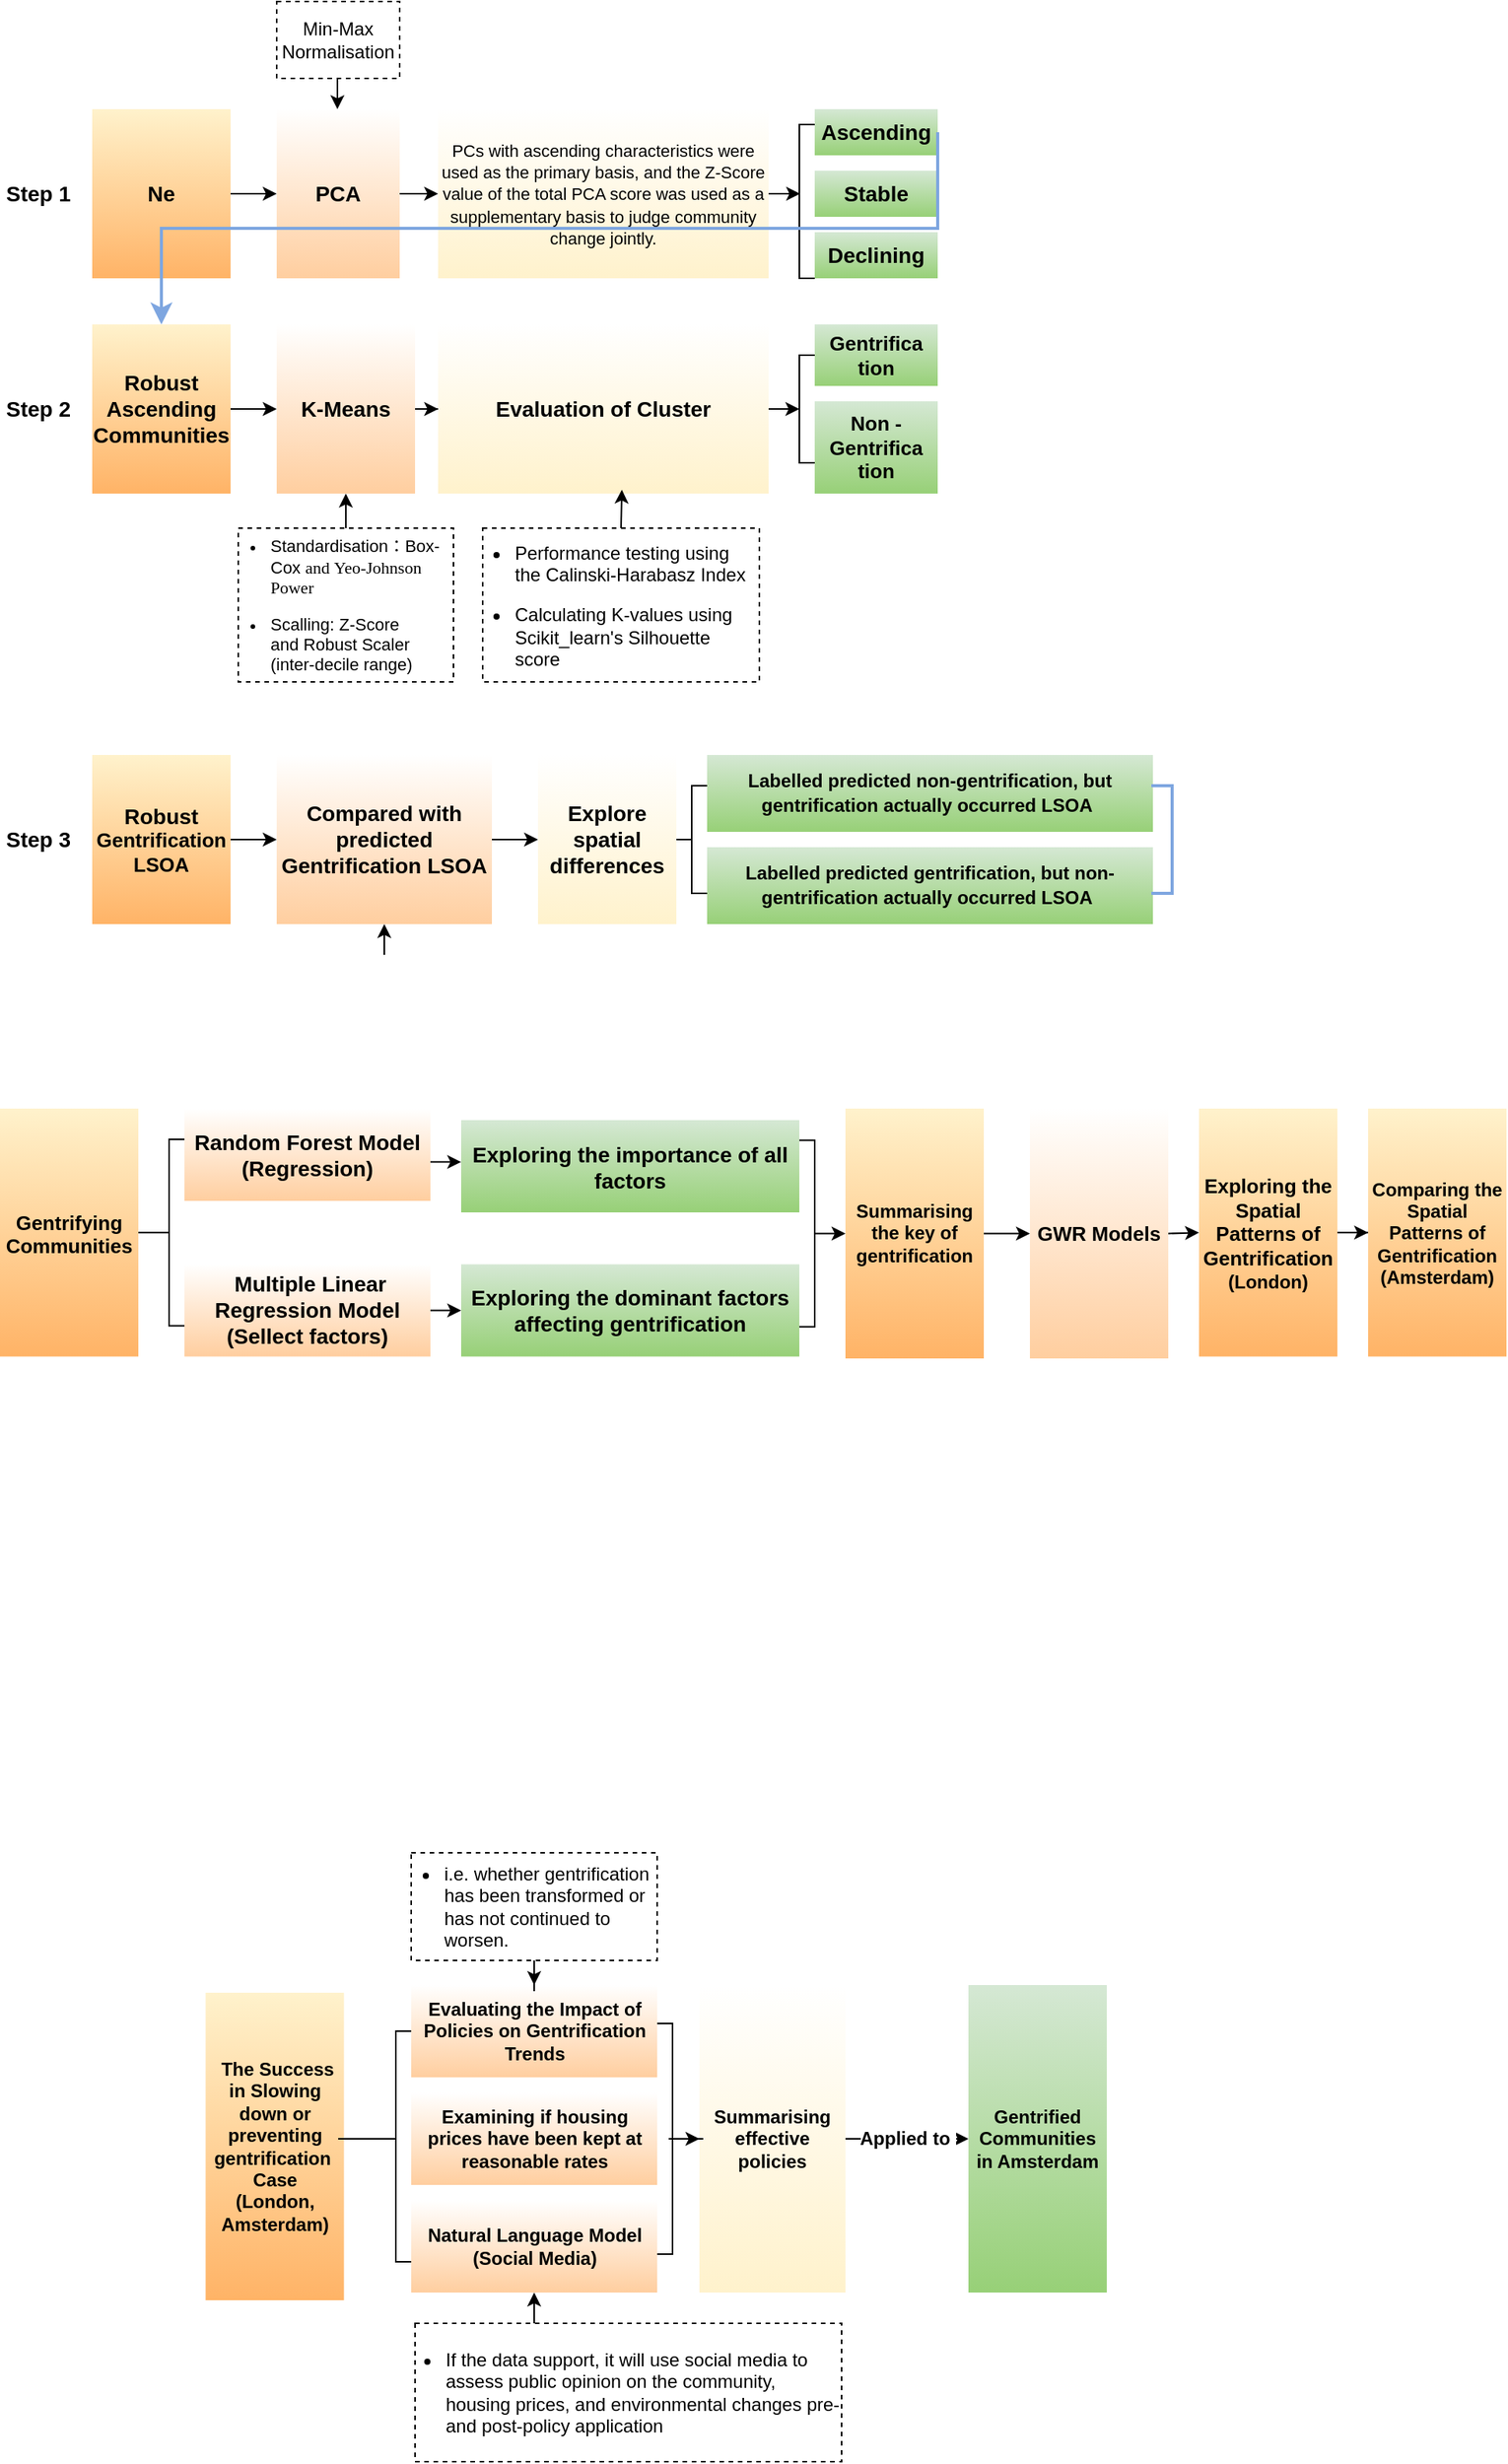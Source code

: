 <mxfile version="24.0.0" type="github">
  <diagram name="Page-1" id="gfQk49UszECdJ38JAOil">
    <mxGraphModel dx="886" dy="591" grid="1" gridSize="10" guides="1" tooltips="1" connect="1" arrows="1" fold="1" page="1" pageScale="1" pageWidth="827" pageHeight="1169" math="0" shadow="0">
      <root>
        <mxCell id="0" />
        <mxCell id="1" parent="0" />
        <mxCell id="fSdOAcniPO1_o1MMpahb-1" value="&lt;font style=&quot;font-size: 14px;&quot;&gt;&lt;b&gt;Step 1&lt;/b&gt;&lt;/font&gt;" style="rounded=0;whiteSpace=wrap;html=1;fillColor=none;strokeColor=none;" parent="1" vertex="1">
          <mxGeometry x="20" y="120" width="50" height="110" as="geometry" />
        </mxCell>
        <mxCell id="fSdOAcniPO1_o1MMpahb-2" value="&lt;font style=&quot;font-size: 14px;&quot;&gt;&lt;b&gt;Step 2&lt;/b&gt;&lt;/font&gt;" style="rounded=0;whiteSpace=wrap;html=1;fillColor=none;strokeColor=none;" parent="1" vertex="1">
          <mxGeometry x="20" y="260" width="50" height="110" as="geometry" />
        </mxCell>
        <mxCell id="fSdOAcniPO1_o1MMpahb-3" value="&lt;font style=&quot;font-size: 14px;&quot;&gt;&lt;b&gt;Step 3&lt;/b&gt;&lt;/font&gt;" style="rounded=0;whiteSpace=wrap;html=1;fillColor=none;strokeColor=none;" parent="1" vertex="1">
          <mxGeometry x="20" y="540" width="50" height="110" as="geometry" />
        </mxCell>
        <mxCell id="fSdOAcniPO1_o1MMpahb-4" value="&lt;span style=&quot;font-size: 14px;&quot;&gt;&lt;b&gt;&lt;font style=&quot;vertical-align: inherit;&quot;&gt;&lt;font style=&quot;vertical-align: inherit;&quot;&gt;Ne&lt;/font&gt;&lt;/font&gt;&lt;/b&gt;&lt;/span&gt;" style="rounded=0;whiteSpace=wrap;html=1;fillColor=#fff2cc;strokeColor=none;gradientColor=#FFB366;" parent="1" vertex="1">
          <mxGeometry x="80" y="120" width="90" height="110" as="geometry" />
        </mxCell>
        <mxCell id="fSdOAcniPO1_o1MMpahb-6" value="" style="edgeStyle=orthogonalEdgeStyle;rounded=0;orthogonalLoop=1;jettySize=auto;html=1;" parent="1" source="fSdOAcniPO1_o1MMpahb-4" edge="1">
          <mxGeometry relative="1" as="geometry">
            <mxPoint x="200" y="175" as="targetPoint" />
          </mxGeometry>
        </mxCell>
        <mxCell id="fSdOAcniPO1_o1MMpahb-7" value="" style="edgeStyle=orthogonalEdgeStyle;rounded=0;orthogonalLoop=1;jettySize=auto;html=1;" parent="1" edge="1">
          <mxGeometry relative="1" as="geometry">
            <mxPoint x="239.5" y="100" as="sourcePoint" />
            <mxPoint x="239.5" y="120" as="targetPoint" />
          </mxGeometry>
        </mxCell>
        <mxCell id="fSdOAcniPO1_o1MMpahb-8" value="&lt;div style=&quot;&quot;&gt;&lt;span style=&quot;background-color: initial;&quot;&gt;Min-Max Normalisation&lt;/span&gt;&lt;/div&gt;" style="rounded=0;whiteSpace=wrap;html=1;align=center;dashed=1;" parent="1" vertex="1">
          <mxGeometry x="200" y="50" width="80" height="50" as="geometry" />
        </mxCell>
        <mxCell id="fSdOAcniPO1_o1MMpahb-9" value="&lt;span style=&quot;font-size: 14px;&quot;&gt;&lt;b&gt;PCA&lt;/b&gt;&lt;/span&gt;" style="rounded=0;whiteSpace=wrap;html=1;fillColor=#FFFFFF;strokeColor=none;gradientColor=#FFCE9F;" parent="1" vertex="1">
          <mxGeometry x="200" y="120" width="80" height="110" as="geometry" />
        </mxCell>
        <mxCell id="fSdOAcniPO1_o1MMpahb-51" style="edgeStyle=orthogonalEdgeStyle;rounded=0;orthogonalLoop=1;jettySize=auto;html=1;exitX=1;exitY=0.5;exitDx=0;exitDy=0;entryX=0.053;entryY=0.447;entryDx=0;entryDy=0;entryPerimeter=0;" parent="1" source="fSdOAcniPO1_o1MMpahb-11" target="fSdOAcniPO1_o1MMpahb-16" edge="1">
          <mxGeometry relative="1" as="geometry">
            <mxPoint x="600" y="175" as="targetPoint" />
          </mxGeometry>
        </mxCell>
        <mxCell id="fSdOAcniPO1_o1MMpahb-11" value="&lt;font style=&quot;font-size: 11px;&quot;&gt;PCs with ascending characteristics were used as the primary basis, and the Z-Score value of the total PCA score was used as a supplementary basis to judge community change jointly.&lt;/font&gt;" style="rounded=0;whiteSpace=wrap;html=1;fillColor=#FFFFFF;strokeColor=none;verticalAlign=middle;gradientColor=#FFF2CC;" parent="1" vertex="1">
          <mxGeometry x="305" y="120" width="215" height="110" as="geometry" />
        </mxCell>
        <mxCell id="fSdOAcniPO1_o1MMpahb-12" value="" style="edgeStyle=orthogonalEdgeStyle;rounded=0;orthogonalLoop=1;jettySize=auto;html=1;" parent="1" source="fSdOAcniPO1_o1MMpahb-9" target="fSdOAcniPO1_o1MMpahb-11" edge="1">
          <mxGeometry relative="1" as="geometry" />
        </mxCell>
        <mxCell id="fSdOAcniPO1_o1MMpahb-13" value="&lt;span style=&quot;font-size: 14px;&quot;&gt;&lt;b&gt;Ascending&lt;/b&gt;&lt;/span&gt;" style="rounded=0;whiteSpace=wrap;html=1;fillColor=#D5E8D4;strokeColor=none;gradientColor=#97D077;" parent="1" vertex="1">
          <mxGeometry x="550" y="120" width="80" height="30" as="geometry" />
        </mxCell>
        <mxCell id="fSdOAcniPO1_o1MMpahb-14" value="&lt;span style=&quot;font-size: 14px;&quot;&gt;&lt;b&gt;Stable&lt;/b&gt;&lt;/span&gt;" style="rounded=0;whiteSpace=wrap;html=1;fillColor=#D5E8D4;strokeColor=none;gradientColor=#97D077;" parent="1" vertex="1">
          <mxGeometry x="550" y="160" width="80" height="30" as="geometry" />
        </mxCell>
        <mxCell id="fSdOAcniPO1_o1MMpahb-15" value="&lt;span style=&quot;font-size: 14px;&quot;&gt;&lt;b&gt;Declining&lt;/b&gt;&lt;/span&gt;" style="rounded=0;whiteSpace=wrap;html=1;fillColor=#D5E8D4;strokeColor=none;gradientColor=#97D077;" parent="1" vertex="1">
          <mxGeometry x="550" y="200" width="80" height="30" as="geometry" />
        </mxCell>
        <mxCell id="fSdOAcniPO1_o1MMpahb-16" value="" style="strokeWidth=1;html=1;shape=mxgraph.flowchart.annotation_1;align=left;pointerEvents=1;" parent="1" vertex="1">
          <mxGeometry x="540" y="130" width="10" height="100" as="geometry" />
        </mxCell>
        <mxCell id="fSdOAcniPO1_o1MMpahb-17" value="&lt;font style=&quot;font-size: 14px;&quot;&gt;&lt;b&gt;Robust&lt;br&gt;Ascending Communities&lt;/b&gt;&lt;/font&gt;" style="rounded=0;whiteSpace=wrap;html=1;fillColor=#fff2cc;strokeColor=none;gradientColor=#FFB366;" parent="1" vertex="1">
          <mxGeometry x="80" y="260" width="90" height="110" as="geometry" />
        </mxCell>
        <mxCell id="fSdOAcniPO1_o1MMpahb-18" value="" style="edgeStyle=elbowEdgeStyle;elbow=vertical;endArrow=classic;html=1;rounded=0;endSize=8;startSize=8;exitX=1;exitY=0.5;exitDx=0;exitDy=0;entryX=0.5;entryY=0;entryDx=0;entryDy=0;strokeColor=#7EA6E0;strokeWidth=2;" parent="1" source="fSdOAcniPO1_o1MMpahb-13" target="fSdOAcniPO1_o1MMpahb-17" edge="1">
          <mxGeometry width="50" height="50" relative="1" as="geometry">
            <mxPoint x="460" y="350" as="sourcePoint" />
            <mxPoint x="510" y="300" as="targetPoint" />
          </mxGeometry>
        </mxCell>
        <mxCell id="fSdOAcniPO1_o1MMpahb-20" value="" style="edgeStyle=orthogonalEdgeStyle;rounded=0;orthogonalLoop=1;jettySize=auto;html=1;" parent="1" source="fSdOAcniPO1_o1MMpahb-17" edge="1">
          <mxGeometry relative="1" as="geometry">
            <mxPoint x="200" y="315.037" as="targetPoint" />
          </mxGeometry>
        </mxCell>
        <mxCell id="fSdOAcniPO1_o1MMpahb-23" value="&lt;div style=&quot;&quot;&gt;&lt;ul style=&quot;font-size: 11px;&quot;&gt;&lt;li&gt;&lt;font style=&quot;font-size: 11px;&quot;&gt;Standardisation：&lt;/font&gt;Box-Cox &lt;font style=&quot;background-color: initial;&quot; face=&quot;宋体&quot;&gt;and&lt;/font&gt;&lt;span style=&quot;background-color: initial; font-family: DengXian;&quot; lang=&quot;EN-US&quot;&gt;&amp;nbsp;Yeo-Johnson Power&lt;/span&gt;&lt;/li&gt;&lt;/ul&gt;&lt;ul style=&quot;font-size: 11px;&quot;&gt;&lt;li&gt;&lt;span style=&quot;background-color: initial; font-size: 11px;&quot;&gt;&lt;font style=&quot;font-size: 11px;&quot;&gt;Scalling: Z-Score and&amp;nbsp;&lt;/font&gt;&lt;/span&gt;Robust Scaler (inter-decile range)&lt;/li&gt;&lt;/ul&gt;&lt;/div&gt;&lt;span style=&quot;font-size: medium;&quot;&gt;&lt;/span&gt;" style="rounded=0;whiteSpace=wrap;html=1;align=left;dashed=1;spacingLeft=-21;" parent="1" vertex="1">
          <mxGeometry x="175" y="392.53" width="140" height="100" as="geometry" />
        </mxCell>
        <mxCell id="fSdOAcniPO1_o1MMpahb-24" value="" style="endArrow=classic;html=1;rounded=0;exitX=0.5;exitY=0;exitDx=0;exitDy=0;entryX=0.857;entryY=0.977;entryDx=0;entryDy=0;entryPerimeter=0;" parent="1" source="fSdOAcniPO1_o1MMpahb-23" edge="1">
          <mxGeometry width="50" height="50" relative="1" as="geometry">
            <mxPoint x="205" y="392.53" as="sourcePoint" />
            <mxPoint x="244.98" y="370" as="targetPoint" />
          </mxGeometry>
        </mxCell>
        <mxCell id="fSdOAcniPO1_o1MMpahb-55" value="" style="edgeStyle=orthogonalEdgeStyle;rounded=0;orthogonalLoop=1;jettySize=auto;html=1;" parent="1" source="fSdOAcniPO1_o1MMpahb-25" target="fSdOAcniPO1_o1MMpahb-28" edge="1">
          <mxGeometry relative="1" as="geometry" />
        </mxCell>
        <mxCell id="fSdOAcniPO1_o1MMpahb-25" value="&lt;b&gt;&lt;font style=&quot;font-size: 14px;&quot;&gt;K-Means&lt;/font&gt;&lt;/b&gt;" style="whiteSpace=wrap;html=1;fillColor=#FFFFFF;strokeColor=none;rounded=0;gradientColor=#FFCE9F;" parent="1" vertex="1">
          <mxGeometry x="200" y="260" width="90" height="110" as="geometry" />
        </mxCell>
        <mxCell id="fSdOAcniPO1_o1MMpahb-27" value="&lt;div style=&quot;&quot;&gt;&lt;ul&gt;&lt;li&gt;Performance testing using the Calinski-Harabasz Index&lt;/li&gt;&lt;/ul&gt;&lt;div&gt;&lt;ul&gt;&lt;li&gt;Calculating K-values using Scikit_learn&#39;s Silhouette score&lt;br&gt;&lt;/li&gt;&lt;/ul&gt;&lt;/div&gt;&lt;/div&gt;&lt;span style=&quot;font-size: medium;&quot;&gt;&lt;/span&gt;" style="rounded=0;whiteSpace=wrap;html=1;align=left;dashed=1;spacingLeft=-21;" parent="1" vertex="1">
          <mxGeometry x="334" y="392.53" width="180" height="100" as="geometry" />
        </mxCell>
        <mxCell id="fSdOAcniPO1_o1MMpahb-28" value="&lt;b&gt;&lt;font style=&quot;font-size: 14px;&quot;&gt;Evaluation of Cluster&lt;/font&gt;&lt;/b&gt;" style="whiteSpace=wrap;html=1;fillColor=#FFFFFF;strokeColor=none;rounded=0;gradientColor=#FFF2CC;" parent="1" vertex="1">
          <mxGeometry x="305" y="260" width="215" height="110" as="geometry" />
        </mxCell>
        <mxCell id="fSdOAcniPO1_o1MMpahb-29" value="&lt;b style=&quot;font-size: 13px;&quot;&gt;&lt;font style=&quot;font-size: 13px;&quot;&gt;Gentrifica&lt;br&gt;tion&lt;/font&gt;&lt;/b&gt;" style="whiteSpace=wrap;html=1;fillColor=#D5E8D4;strokeColor=none;rounded=0;align=center;gradientColor=#97D077;" parent="1" vertex="1">
          <mxGeometry x="550" y="260" width="80" height="40" as="geometry" />
        </mxCell>
        <mxCell id="fSdOAcniPO1_o1MMpahb-30" value="&lt;b style=&quot;font-size: 13px;&quot;&gt;&lt;font style=&quot;font-size: 13px;&quot;&gt;Non -Gentrifica&lt;br&gt;tion&lt;/font&gt;&lt;/b&gt;" style="whiteSpace=wrap;html=1;fillColor=#D5E8D4;strokeColor=none;rounded=0;align=center;gradientColor=#97D077;" parent="1" vertex="1">
          <mxGeometry x="550" y="310" width="80" height="60" as="geometry" />
        </mxCell>
        <mxCell id="fSdOAcniPO1_o1MMpahb-31" value="" style="strokeWidth=1;html=1;shape=mxgraph.flowchart.annotation_1;align=left;pointerEvents=1;" parent="1" vertex="1">
          <mxGeometry x="540" y="280" width="10" height="70" as="geometry" />
        </mxCell>
        <mxCell id="fSdOAcniPO1_o1MMpahb-35" value="" style="endArrow=classic;html=1;rounded=0;entryX=0.556;entryY=0.977;entryDx=0;entryDy=0;exitX=0.5;exitY=0;exitDx=0;exitDy=0;entryPerimeter=0;" parent="1" source="fSdOAcniPO1_o1MMpahb-27" target="fSdOAcniPO1_o1MMpahb-28" edge="1">
          <mxGeometry width="50" height="50" relative="1" as="geometry">
            <mxPoint x="510" y="390" as="sourcePoint" />
            <mxPoint x="555.714" y="370" as="targetPoint" />
          </mxGeometry>
        </mxCell>
        <mxCell id="fSdOAcniPO1_o1MMpahb-36" value="&lt;font style=&quot;font-size: 13px;&quot;&gt;&lt;b style=&quot;border-color: var(--border-color); font-size: 14px;&quot;&gt;Robust&lt;/b&gt;&lt;b&gt;&lt;br&gt;Gentrification&lt;br&gt;LSOA&lt;br&gt;&lt;/b&gt;&lt;/font&gt;" style="rounded=0;whiteSpace=wrap;html=1;fillColor=#fff2cc;strokeColor=none;gradientColor=#FFB366;" parent="1" vertex="1">
          <mxGeometry x="80" y="540" width="90" height="110" as="geometry" />
        </mxCell>
        <mxCell id="fSdOAcniPO1_o1MMpahb-37" value="&lt;span style=&quot;font-size: 14px;&quot;&gt;&lt;b&gt;Compared with predicted Gentrification LSOA&lt;/b&gt;&lt;/span&gt;" style="whiteSpace=wrap;html=1;fillColor=#FFFFFF;strokeColor=none;rounded=0;gradientColor=#FFCE9F;" parent="1" vertex="1">
          <mxGeometry x="200" y="540" width="140" height="110" as="geometry" />
        </mxCell>
        <mxCell id="fSdOAcniPO1_o1MMpahb-38" value="" style="edgeStyle=orthogonalEdgeStyle;rounded=0;orthogonalLoop=1;jettySize=auto;html=1;" parent="1" source="fSdOAcniPO1_o1MMpahb-36" target="fSdOAcniPO1_o1MMpahb-37" edge="1">
          <mxGeometry relative="1" as="geometry" />
        </mxCell>
        <mxCell id="fSdOAcniPO1_o1MMpahb-39" value="" style="endArrow=classic;html=1;rounded=0;exitX=0.5;exitY=0;exitDx=0;exitDy=0;" parent="1" edge="1">
          <mxGeometry width="50" height="50" relative="1" as="geometry">
            <mxPoint x="270" y="670" as="sourcePoint" />
            <mxPoint x="270" y="650" as="targetPoint" />
          </mxGeometry>
        </mxCell>
        <mxCell id="fSdOAcniPO1_o1MMpahb-40" value="&lt;b style=&quot;font-size: 14px;&quot;&gt;Explore spatial differences&lt;/b&gt;" style="whiteSpace=wrap;html=1;fillColor=#FFFFFF;strokeColor=none;rounded=0;gradientColor=#FFF2CC;" parent="1" vertex="1">
          <mxGeometry x="370" y="540" width="90" height="110" as="geometry" />
        </mxCell>
        <mxCell id="fSdOAcniPO1_o1MMpahb-41" value="&lt;b&gt;Labelled predicted non-gentrification, but gentrification actually occurred LSOA&lt;/b&gt;&lt;b style=&quot;font-size: 14px;&quot;&gt;&amp;nbsp;&lt;/b&gt;" style="rounded=0;whiteSpace=wrap;html=1;fillColor=#D5E8D4;strokeColor=none;gradientColor=#97D077;" parent="1" vertex="1">
          <mxGeometry x="480" y="540" width="290" height="50" as="geometry" />
        </mxCell>
        <mxCell id="fSdOAcniPO1_o1MMpahb-42" value="&lt;b&gt;Labelled predicted gentrification, but non-gentrification actually occurred LSOA&lt;/b&gt;&lt;b style=&quot;font-size: 14px;&quot;&gt;&amp;nbsp;&lt;/b&gt;" style="rounded=0;whiteSpace=wrap;html=1;fillColor=#D5E8D4;strokeColor=none;gradientColor=#97D077;" parent="1" vertex="1">
          <mxGeometry x="480" y="600" width="290" height="50" as="geometry" />
        </mxCell>
        <mxCell id="fSdOAcniPO1_o1MMpahb-43" value="" style="strokeWidth=1;html=1;shape=mxgraph.flowchart.annotation_1;align=left;pointerEvents=1;" parent="1" vertex="1">
          <mxGeometry x="470" y="560" width="10" height="70" as="geometry" />
        </mxCell>
        <mxCell id="fSdOAcniPO1_o1MMpahb-44" value="" style="line;strokeWidth=1;html=1;" parent="1" vertex="1">
          <mxGeometry x="460" y="590" width="10" height="10" as="geometry" />
        </mxCell>
        <mxCell id="fSdOAcniPO1_o1MMpahb-45" value="" style="edgeStyle=orthogonalEdgeStyle;rounded=0;orthogonalLoop=1;jettySize=auto;html=1;" parent="1" source="fSdOAcniPO1_o1MMpahb-37" target="fSdOAcniPO1_o1MMpahb-40" edge="1">
          <mxGeometry relative="1" as="geometry" />
        </mxCell>
        <mxCell id="fSdOAcniPO1_o1MMpahb-46" value="" style="shape=partialRectangle;whiteSpace=wrap;html=1;bottom=1;right=1;left=1;top=0;fillColor=none;routingCenterX=-0.5;rotation=-90;strokeColor=#7EA6E0;strokeWidth=2;" parent="1" vertex="1">
          <mxGeometry x="741.25" y="588.75" width="70" height="12.5" as="geometry" />
        </mxCell>
        <mxCell id="fSdOAcniPO1_o1MMpahb-56" style="edgeStyle=orthogonalEdgeStyle;rounded=0;orthogonalLoop=1;jettySize=auto;html=1;exitX=1;exitY=0.5;exitDx=0;exitDy=0;entryX=0;entryY=0.5;entryDx=0;entryDy=0;entryPerimeter=0;" parent="1" source="fSdOAcniPO1_o1MMpahb-28" target="fSdOAcniPO1_o1MMpahb-31" edge="1">
          <mxGeometry relative="1" as="geometry">
            <mxPoint x="548" y="197" as="targetPoint" />
            <mxPoint x="527" y="197" as="sourcePoint" />
          </mxGeometry>
        </mxCell>
        <mxCell id="fSdOAcniPO1_o1MMpahb-57" value="&lt;font style=&quot;&quot;&gt;&lt;b style=&quot;border-color: var(--border-color); font-size: 13px;&quot;&gt;&lt;br style=&quot;border-color: var(--border-color);&quot;&gt;Gentrifying Communities&lt;br style=&quot;border-color: var(--border-color);&quot;&gt;&lt;/b&gt;&lt;br&gt;&lt;/font&gt;" style="rounded=0;whiteSpace=wrap;html=1;fillColor=#fff2cc;strokeColor=none;gradientColor=#FFB366;" parent="1" vertex="1">
          <mxGeometry x="20" y="770" width="90" height="161.25" as="geometry" />
        </mxCell>
        <mxCell id="fSdOAcniPO1_o1MMpahb-63" value="&lt;font style=&quot;font-size: 14px;&quot;&gt;&lt;b style=&quot;&quot;&gt;&amp;nbsp;M&lt;/b&gt;&lt;b&gt;ultiple Linear&lt;/b&gt;&lt;br&gt;&lt;b style=&quot;&quot;&gt;Regression Model&lt;br&gt;&lt;/b&gt;&lt;b style=&quot;border-color: var(--border-color);&quot;&gt;(Sellect factors)&lt;/b&gt;&lt;b style=&quot;&quot;&gt;&lt;br&gt;&lt;/b&gt;&lt;/font&gt;" style="whiteSpace=wrap;html=1;fillColor=#FFFFFF;strokeColor=none;rounded=0;gradientColor=#FFCE9F;" parent="1" vertex="1">
          <mxGeometry x="140" y="871.25" width="160" height="60" as="geometry" />
        </mxCell>
        <mxCell id="fSdOAcniPO1_o1MMpahb-64" value="" style="strokeWidth=1;html=1;shape=mxgraph.flowchart.annotation_1;align=left;pointerEvents=1;" parent="1" vertex="1">
          <mxGeometry x="130" y="790" width="10" height="121.25" as="geometry" />
        </mxCell>
        <mxCell id="fSdOAcniPO1_o1MMpahb-65" value="" style="line;strokeWidth=1;html=1;" parent="1" vertex="1">
          <mxGeometry x="110" y="845.63" width="20" height="10" as="geometry" />
        </mxCell>
        <mxCell id="fSdOAcniPO1_o1MMpahb-69" value="&lt;b style=&quot;border-color: var(--border-color);&quot;&gt;&lt;font style=&quot;border-color: var(--border-color); font-size: 14px;&quot;&gt;Exploring the dominant factors affecting gentrification&lt;/font&gt;&lt;/b&gt;" style="rounded=0;whiteSpace=wrap;html=1;fillColor=#D5E8D4;strokeColor=none;gradientColor=#97D077;" parent="1" vertex="1">
          <mxGeometry x="320" y="871.25" width="220" height="60" as="geometry" />
        </mxCell>
        <mxCell id="fSdOAcniPO1_o1MMpahb-70" value="" style="endArrow=classic;html=1;rounded=0;exitX=1;exitY=0.5;exitDx=0;exitDy=0;entryX=0;entryY=0.5;entryDx=0;entryDy=0;" parent="1" source="fSdOAcniPO1_o1MMpahb-63" target="fSdOAcniPO1_o1MMpahb-69" edge="1">
          <mxGeometry width="50" height="50" relative="1" as="geometry">
            <mxPoint x="340" y="761.25" as="sourcePoint" />
            <mxPoint x="390" y="711.25" as="targetPoint" />
          </mxGeometry>
        </mxCell>
        <mxCell id="fSdOAcniPO1_o1MMpahb-72" value="&lt;b&gt;&lt;font style=&quot;font-size: 13px;&quot;&gt;GWR Models&lt;/font&gt;&lt;/b&gt;" style="whiteSpace=wrap;html=1;fillColor=#FFFFFF;strokeColor=none;rounded=0;gradientColor=#FFCE9F;" parent="1" vertex="1">
          <mxGeometry x="690" y="770" width="90" height="162.5" as="geometry" />
        </mxCell>
        <mxCell id="fSdOAcniPO1_o1MMpahb-74" style="edgeStyle=orthogonalEdgeStyle;rounded=0;orthogonalLoop=1;jettySize=auto;html=1;exitX=0.5;exitY=1;exitDx=0;exitDy=0;" parent="1" edge="1">
          <mxGeometry relative="1" as="geometry">
            <mxPoint x="678.0" y="1050.0" as="sourcePoint" />
            <mxPoint x="678.0" y="1050.0" as="targetPoint" />
          </mxGeometry>
        </mxCell>
        <mxCell id="fSdOAcniPO1_o1MMpahb-85" style="edgeStyle=orthogonalEdgeStyle;rounded=0;orthogonalLoop=1;jettySize=auto;html=1;exitX=0;exitY=0.5;exitDx=0;exitDy=0;entryX=0;entryY=0.5;entryDx=0;entryDy=0;exitPerimeter=0;" parent="1" source="EC6Now8b7sEOb7SMF-g8-4" target="fSdOAcniPO1_o1MMpahb-81" edge="1">
          <mxGeometry relative="1" as="geometry">
            <mxPoint x="551.875" y="831.25" as="sourcePoint" />
          </mxGeometry>
        </mxCell>
        <mxCell id="fSdOAcniPO1_o1MMpahb-78" value="&lt;span style=&quot;font-size: 14px;&quot;&gt;&lt;b&gt;Random Forest Model&lt;br&gt;(Regression)&lt;br&gt;&lt;/b&gt;&lt;/span&gt;" style="whiteSpace=wrap;html=1;fillColor=#FFFFFF;strokeColor=none;rounded=0;gradientColor=#FFCE9F;" parent="1" vertex="1">
          <mxGeometry x="140" y="770" width="160" height="60" as="geometry" />
        </mxCell>
        <mxCell id="fSdOAcniPO1_o1MMpahb-79" value="&lt;span style=&quot;font-size: 14px;&quot;&gt;&lt;b&gt;Exploring the importance of all factors&lt;/b&gt;&lt;/span&gt;" style="rounded=0;whiteSpace=wrap;html=1;fillColor=#D5E8D4;strokeColor=none;gradientColor=#97D077;" parent="1" vertex="1">
          <mxGeometry x="320" y="777.5" width="220" height="60" as="geometry" />
        </mxCell>
        <mxCell id="fSdOAcniPO1_o1MMpahb-80" value="" style="endArrow=classic;html=1;rounded=0;exitX=1;exitY=0.5;exitDx=0;exitDy=0;entryX=0;entryY=0.5;entryDx=0;entryDy=0;" parent="1" edge="1">
          <mxGeometry width="50" height="50" relative="1" as="geometry">
            <mxPoint x="300" y="804.69" as="sourcePoint" />
            <mxPoint x="320" y="804.69" as="targetPoint" />
          </mxGeometry>
        </mxCell>
        <mxCell id="fSdOAcniPO1_o1MMpahb-81" value="&lt;font style=&quot;&quot;&gt;&lt;b&gt;Summarising the key of gentrification&lt;/b&gt;&lt;br&gt;&lt;/font&gt;" style="rounded=0;whiteSpace=wrap;html=1;fillColor=#fff2cc;strokeColor=none;gradientColor=#FFB366;" parent="1" vertex="1">
          <mxGeometry x="570" y="770" width="90" height="162.5" as="geometry" />
        </mxCell>
        <mxCell id="fSdOAcniPO1_o1MMpahb-96" value="" style="edgeStyle=orthogonalEdgeStyle;rounded=0;orthogonalLoop=1;jettySize=auto;html=1;" parent="1" source="fSdOAcniPO1_o1MMpahb-86" target="fSdOAcniPO1_o1MMpahb-95" edge="1">
          <mxGeometry relative="1" as="geometry" />
        </mxCell>
        <mxCell id="fSdOAcniPO1_o1MMpahb-86" value="&lt;font style=&quot;&quot;&gt;&lt;b&gt;&lt;span style=&quot;border-color: var(--border-color);&quot;&gt;&lt;font style=&quot;border-color: var(--border-color); font-size: 13px;&quot;&gt;Exploring the Spatial Patterns of Gentrification&lt;br&gt;&lt;/font&gt;&lt;/span&gt;(London)&lt;/b&gt;&lt;br&gt;&lt;/font&gt;" style="rounded=0;whiteSpace=wrap;html=1;fillColor=#fff2cc;strokeColor=none;gradientColor=#FFB366;" parent="1" vertex="1">
          <mxGeometry x="800" y="770" width="90" height="161.25" as="geometry" />
        </mxCell>
        <mxCell id="fSdOAcniPO1_o1MMpahb-93" value="" style="endArrow=classic;html=1;rounded=0;exitX=1;exitY=0.5;exitDx=0;exitDy=0;" parent="1" source="fSdOAcniPO1_o1MMpahb-81" target="fSdOAcniPO1_o1MMpahb-72" edge="1">
          <mxGeometry width="50" height="50" relative="1" as="geometry">
            <mxPoint x="850" y="920" as="sourcePoint" />
            <mxPoint x="900" y="870" as="targetPoint" />
          </mxGeometry>
        </mxCell>
        <mxCell id="fSdOAcniPO1_o1MMpahb-94" value="" style="endArrow=classic;html=1;rounded=0;exitX=1;exitY=0.5;exitDx=0;exitDy=0;entryX=0;entryY=0.5;entryDx=0;entryDy=0;" parent="1" source="fSdOAcniPO1_o1MMpahb-72" target="fSdOAcniPO1_o1MMpahb-86" edge="1">
          <mxGeometry width="50" height="50" relative="1" as="geometry">
            <mxPoint x="850" y="920" as="sourcePoint" />
            <mxPoint x="900" y="870" as="targetPoint" />
          </mxGeometry>
        </mxCell>
        <mxCell id="fSdOAcniPO1_o1MMpahb-95" value="&lt;b&gt;Comparing the Spatial Patterns of Gentrification&lt;br&gt;(Amsterdam)&lt;/b&gt;" style="whiteSpace=wrap;html=1;fillColor=#fff2cc;strokeColor=none;rounded=0;gradientColor=#FFB366;" parent="1" vertex="1">
          <mxGeometry x="910" y="770" width="90" height="161.25" as="geometry" />
        </mxCell>
        <mxCell id="fSdOAcniPO1_o1MMpahb-97" value="&lt;font style=&quot;&quot;&gt;&lt;b&gt;&amp;nbsp;The Success in Slowing down or preventing gentrification&amp;nbsp;&lt;/b&gt;&lt;/font&gt;&lt;div&gt;&lt;font style=&quot;&quot;&gt;&lt;b&gt;Case&lt;/b&gt;&lt;br&gt;&lt;b&gt;(London, Amsterdam)&lt;/b&gt;&lt;br&gt;&lt;/font&gt;&lt;/div&gt;" style="rounded=0;whiteSpace=wrap;html=1;fillColor=#fff2cc;strokeColor=none;gradientColor=#FFB366;" parent="1" vertex="1">
          <mxGeometry x="153.75" y="1345" width="90" height="200" as="geometry" />
        </mxCell>
        <mxCell id="fSdOAcniPO1_o1MMpahb-100" value="&lt;b&gt;Evaluating the Impact of Policies on Gentrification Trends&lt;/b&gt;" style="whiteSpace=wrap;html=1;fillColor=#FFFFFF;strokeColor=none;rounded=0;gradientColor=#FFCE9F;" parent="1" vertex="1">
          <mxGeometry x="287.5" y="1340" width="160" height="60" as="geometry" />
        </mxCell>
        <mxCell id="fSdOAcniPO1_o1MMpahb-110" value="" style="edgeStyle=orthogonalEdgeStyle;rounded=0;orthogonalLoop=1;jettySize=auto;html=1;entryX=0.5;entryY=1;entryDx=0;entryDy=0;" parent="1" target="fSdOAcniPO1_o1MMpahb-101" edge="1">
          <mxGeometry relative="1" as="geometry">
            <mxPoint x="357.5" y="1570" as="sourcePoint" />
          </mxGeometry>
        </mxCell>
        <mxCell id="fSdOAcniPO1_o1MMpahb-101" value="&lt;font style=&quot;&quot;&gt;&lt;b&gt;Natural Language Model&lt;br&gt;(Social Media)&lt;/b&gt;&lt;br&gt;&lt;/font&gt;" style="whiteSpace=wrap;html=1;fillColor=#FFFFFF;strokeColor=none;rounded=0;gradientColor=#FFCE9F;" parent="1" vertex="1">
          <mxGeometry x="287.5" y="1480" width="160" height="60" as="geometry" />
        </mxCell>
        <mxCell id="fSdOAcniPO1_o1MMpahb-102" value="&lt;div style=&quot;&quot;&gt;&lt;font style=&quot;font-size: 12px;&quot;&gt;&lt;b&gt;Examining if housing&lt;/b&gt;&lt;/font&gt;&lt;/div&gt;&lt;div style=&quot;&quot;&gt;&lt;font style=&quot;font-size: 12px;&quot;&gt;&lt;b&gt;prices have been kept at reasonable rates&lt;/b&gt;&lt;/font&gt;&lt;/div&gt;" style="whiteSpace=wrap;html=1;fillColor=#FFFFFF;strokeColor=none;rounded=0;gradientColor=#FFCE9F;" parent="1" vertex="1">
          <mxGeometry x="287.5" y="1410" width="160" height="60" as="geometry" />
        </mxCell>
        <mxCell id="fSdOAcniPO1_o1MMpahb-109" value="" style="edgeStyle=orthogonalEdgeStyle;rounded=0;orthogonalLoop=1;jettySize=auto;html=1;entryX=0.5;entryY=0;entryDx=0;entryDy=0;" parent="1" source="fSdOAcniPO1_o1MMpahb-104" target="fSdOAcniPO1_o1MMpahb-100" edge="1">
          <mxGeometry relative="1" as="geometry">
            <mxPoint x="357.5" y="1340" as="targetPoint" />
          </mxGeometry>
        </mxCell>
        <mxCell id="fSdOAcniPO1_o1MMpahb-104" value="&lt;div style=&quot;&quot;&gt;&lt;ul&gt;&lt;li&gt;i.e. whether gentrification has been transformed or has not continued to worsen.&lt;br&gt;&lt;/li&gt;&lt;/ul&gt;&lt;/div&gt;&lt;span style=&quot;font-size: medium;&quot;&gt;&lt;/span&gt;" style="rounded=0;whiteSpace=wrap;html=1;align=left;dashed=1;spacingLeft=-21;" parent="1" vertex="1">
          <mxGeometry x="287.5" y="1254" width="160" height="70" as="geometry" />
        </mxCell>
        <mxCell id="fSdOAcniPO1_o1MMpahb-108" value="&lt;div style=&quot;&quot;&gt;&lt;ul&gt;&lt;li style=&quot;&quot;&gt;&lt;div style=&quot;text-align: left;&quot;&gt;&lt;span style=&quot;background-color: initial;&quot;&gt;If the data support,&amp;nbsp;&lt;/span&gt;&lt;span style=&quot;background-color: initial;&quot;&gt;it will use social media to assess public&amp;nbsp;&lt;/span&gt;&lt;span style=&quot;background-color: initial;&quot;&gt;opinion on the community, housing prices, and environmental changes pre-and post-&lt;/span&gt;&lt;span style=&quot;background-color: initial;&quot;&gt;policy application&lt;/span&gt;&lt;/div&gt;&lt;/li&gt;&lt;/ul&gt;&lt;/div&gt;" style="rounded=0;whiteSpace=wrap;html=1;align=center;dashed=1;spacingLeft=-21;" parent="1" vertex="1">
          <mxGeometry x="290" y="1560" width="277.5" height="90" as="geometry" />
        </mxCell>
        <mxCell id="fSdOAcniPO1_o1MMpahb-115" value="" style="strokeWidth=1;html=1;shape=mxgraph.flowchart.annotation_1;align=left;pointerEvents=1;" parent="1" vertex="1">
          <mxGeometry x="277.5" y="1370" width="10" height="150" as="geometry" />
        </mxCell>
        <mxCell id="fSdOAcniPO1_o1MMpahb-116" value="" style="line;strokeWidth=1;html=1;" parent="1" vertex="1">
          <mxGeometry x="240" y="1435" width="37.5" height="10" as="geometry" />
        </mxCell>
        <mxCell id="fSdOAcniPO1_o1MMpahb-198" value="&lt;b&gt;Applied to&amp;nbsp;&lt;/b&gt;" style="edgeStyle=orthogonalEdgeStyle;rounded=0;orthogonalLoop=1;jettySize=auto;html=1;fontFamily=Helvetica;fontSize=12;fontColor=default;" parent="1" source="fSdOAcniPO1_o1MMpahb-196" target="fSdOAcniPO1_o1MMpahb-199" edge="1">
          <mxGeometry relative="1" as="geometry">
            <mxPoint x="1007.5" y="1450" as="targetPoint" />
          </mxGeometry>
        </mxCell>
        <mxCell id="fSdOAcniPO1_o1MMpahb-196" value="&lt;b&gt;&lt;font style=&quot;font-size: 12px;&quot;&gt;Summarising effective policies&lt;/font&gt;&lt;/b&gt;" style="whiteSpace=wrap;html=1;fillColor=#FFFFFF;strokeColor=none;rounded=0;gradientColor=#FFF2CC;" parent="1" vertex="1">
          <mxGeometry x="475" y="1340" width="95" height="200" as="geometry" />
        </mxCell>
        <mxCell id="fSdOAcniPO1_o1MMpahb-199" value="&lt;b style=&quot;border-color: var(--border-color);&quot;&gt;&lt;font style=&quot;border-color: var(--border-color); font-size: 12px;&quot;&gt;Gentrified Communities in Amsterdam&lt;/font&gt;&lt;/b&gt;" style="rounded=0;whiteSpace=wrap;html=1;fillColor=#D5E8D4;strokeColor=none;gradientColor=#97D077;" parent="1" vertex="1">
          <mxGeometry x="650" y="1340" width="90" height="200" as="geometry" />
        </mxCell>
        <mxCell id="fSdOAcniPO1_o1MMpahb-201" value="" style="edgeStyle=orthogonalEdgeStyle;rounded=0;orthogonalLoop=1;jettySize=auto;html=1;fontFamily=Helvetica;fontSize=12;fontColor=default;" parent="1" source="fSdOAcniPO1_o1MMpahb-200" target="fSdOAcniPO1_o1MMpahb-196" edge="1">
          <mxGeometry relative="1" as="geometry" />
        </mxCell>
        <mxCell id="fSdOAcniPO1_o1MMpahb-200" value="" style="strokeWidth=1;html=1;shape=mxgraph.flowchart.annotation_1;align=left;pointerEvents=1;rotation=-180;" parent="1" vertex="1">
          <mxGeometry x="447.5" y="1365" width="10" height="150" as="geometry" />
        </mxCell>
        <mxCell id="EC6Now8b7sEOb7SMF-g8-4" value="" style="strokeWidth=1;html=1;shape=mxgraph.flowchart.annotation_1;align=left;pointerEvents=1;direction=south;rotation=90;" vertex="1" parent="1">
          <mxGeometry x="484.375" y="846.255" width="121.25" height="10" as="geometry" />
        </mxCell>
      </root>
    </mxGraphModel>
  </diagram>
</mxfile>
